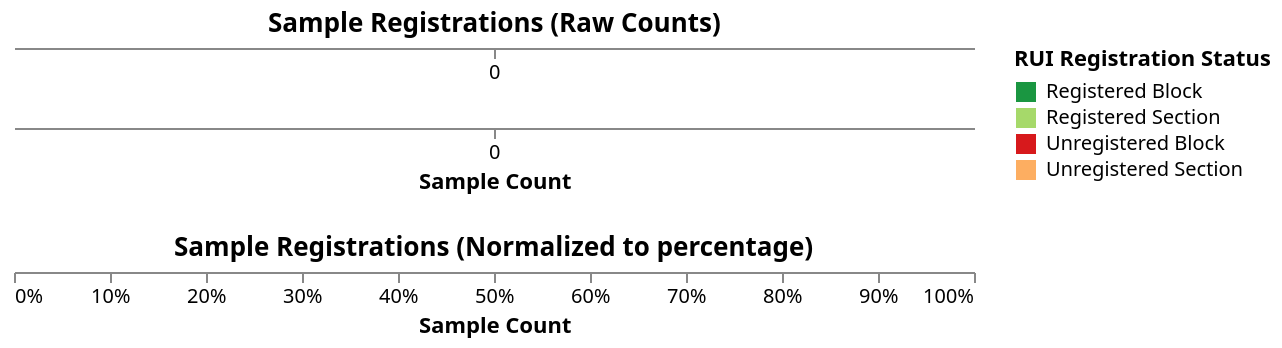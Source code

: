 {
  "$schema": "https://vega.github.io/schema/vega-lite/v5.json",
  "description": "Report for HuBMAP CCF Registrations",
  "autosize": {"type": "fit", "resize": true},
  "data": {
    "name": "nodes"
  },
  "transform": [
    { "filter": "isValid(datum.provider) && isValid(datum.status_color)" }
  ],
  "vconcat": [
    {
      "title": "Sample Registrations (Raw Counts)",
      "height": {"step": 40},
      "width": 480,      
      "mark": "bar",
      "transform": [ {"filter": "datum.provider != 'Vanderbilt TMC'"} ],
      "encoding": {
        "x": { "aggregate": "count", "field": "status", "title": null },
        "y": { "field": "provider", "title": null },
        "color": { "field": "status", "type": "nominal", "title": "RUI Registration Status", "scale": {
          "domain": ["Registered Block", "Registered Section", "Unregistered Block", "Unregistered Section"],
          "range": ["#1a9641", "#a6d96a", "#d7191c", "#fdae61"]
        } },
        "tooltip": [
          { "field": "provider", "title": "Tissue Provider" },
          { "field": "status", "title": "Status" },
          { "aggregate": "count", "field": "status", "title": "Sample Count" }
        ]
      }
    },
    {
      "height": {"step": 40},
      "width": 480,      
      "mark": "bar",
      "transform": [ {"filter": "datum.provider == 'Vanderbilt TMC'"} ],
      "encoding": {
        "x": { "aggregate": "count", "field": "status", "title": "Sample Count" },
        "y": { "field": "provider", "title": null },
        "color": { "field": "status", "type": "nominal", "title": "RUI Registration Status" },
        "tooltip": [
          { "field": "provider", "title": "Tissue Provider" },
          { "field": "status", "title": "Status" },
          { "aggregate": "count", "field": "status", "title": "Sample Count" }
        ]
      }
    },
    {
      "title": "Sample Registrations (Normalized to percentage)",
      "height": {"step": 40},
      "width": 480,      
      "mark": "bar",
      "encoding": {
        "x": { "aggregate": "count", "field": "status", "title": "Sample Count", "stack": "normalize" },
        "y": { "field": "provider", "title": null },
        "color": { "field": "status", "type": "nominal", "title": "RUI Registration Status" },
        "tooltip": [
          { "field": "provider", "title": "Tissue Provider" },
          { "field": "status", "title": "Status" },
          { "aggregate": "count", "field": "status", "title": "Sample Count" }
        ]
      }
    }
  ],
  "datasets": {
    "nodes": []
  }
}
